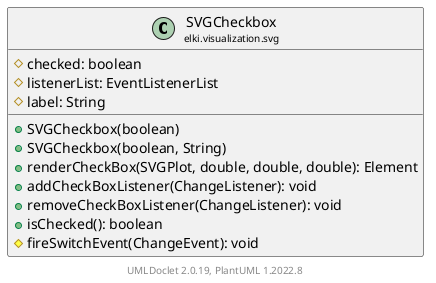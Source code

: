 @startuml
    remove .*\.(Instance|Par|Parameterizer|Factory)$
    set namespaceSeparator none
    hide empty fields
    hide empty methods

    class "<size:14>SVGCheckbox\n<size:10>elki.visualization.svg" as elki.visualization.svg.SVGCheckbox [[SVGCheckbox.html]] {
        #checked: boolean
        #listenerList: EventListenerList
        #label: String
        +SVGCheckbox(boolean)
        +SVGCheckbox(boolean, String)
        +renderCheckBox(SVGPlot, double, double, double): Element
        +addCheckBoxListener(ChangeListener): void
        +removeCheckBoxListener(ChangeListener): void
        +isChecked(): boolean
        #fireSwitchEvent(ChangeEvent): void
    }

    center footer UMLDoclet 2.0.19, PlantUML 1.2022.8
@enduml
